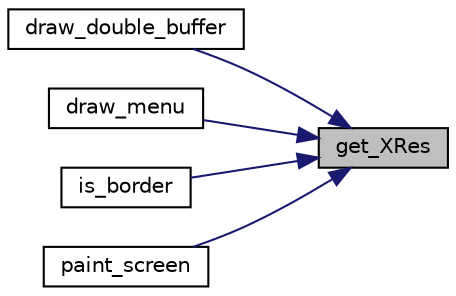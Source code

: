 digraph "get_XRes"
{
 // LATEX_PDF_SIZE
  edge [fontname="Helvetica",fontsize="10",labelfontname="Helvetica",labelfontsize="10"];
  node [fontname="Helvetica",fontsize="10",shape=record];
  rankdir="RL";
  Node1 [label="get_XRes",height=0.2,width=0.4,color="black", fillcolor="grey75", style="filled", fontcolor="black",tooltip="Gets horizontal resolution for the given vbe mode."];
  Node1 -> Node2 [dir="back",color="midnightblue",fontsize="10",style="solid",fontname="Helvetica"];
  Node2 [label="draw_double_buffer",height=0.2,width=0.4,color="black", fillcolor="white", style="filled",URL="$group__graphics.html#ga59fe4af42434741fab1b76cc42d51058",tooltip="copies double buffer into main video memory"];
  Node1 -> Node3 [dir="back",color="midnightblue",fontsize="10",style="solid",fontname="Helvetica"];
  Node3 [label="draw_menu",height=0.2,width=0.4,color="black", fillcolor="white", style="filled",URL="$group__aux__functions.html#ga8b436345808e86cfdb278061a65a0fe7",tooltip="Draws Main Menu."];
  Node1 -> Node4 [dir="back",color="midnightblue",fontsize="10",style="solid",fontname="Helvetica"];
  Node4 [label="is_border",height=0.2,width=0.4,color="black", fillcolor="white", style="filled",URL="$group__elements.html#gaefd042701d43329a869bfc984c707991",tooltip="Function that checks if a position is beyond a border, returning a ret_pair_t with 1 in a parameter i..."];
  Node1 -> Node5 [dir="back",color="midnightblue",fontsize="10",style="solid",fontname="Helvetica"];
  Node5 [label="paint_screen",height=0.2,width=0.4,color="black", fillcolor="white", style="filled",URL="$group__graphics.html#ga1430d88a17cc33c0fb2a40dd6a4aaabc",tooltip="Paints the full screen with a given color."];
}
